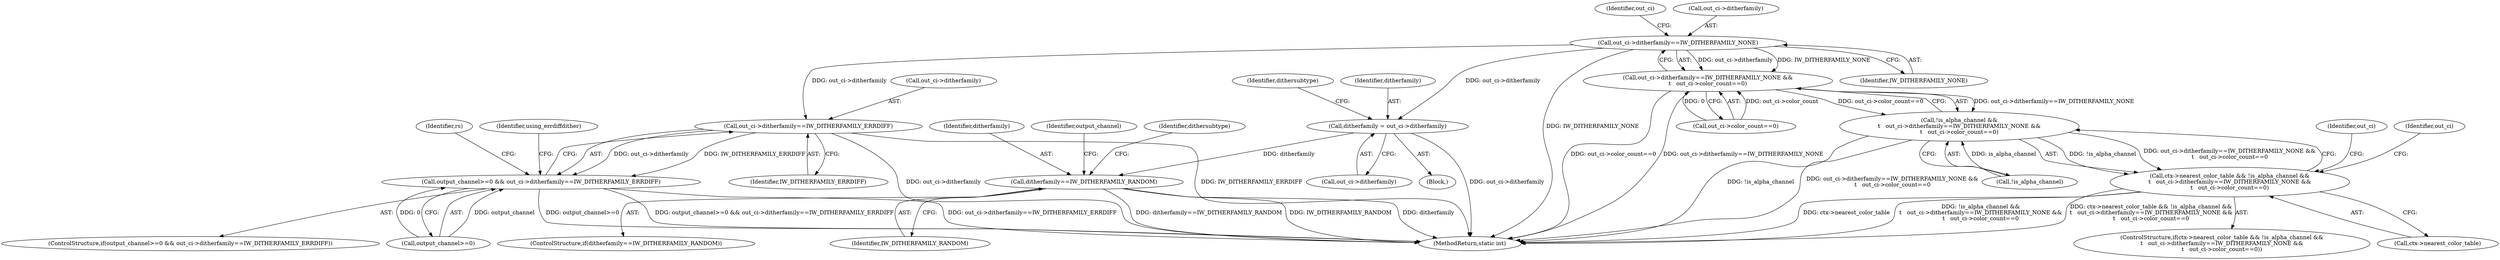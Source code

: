digraph "0_imageworsener_a4f247707f08e322f0b41e82c3e06e224240a654_0@pointer" {
"1000272" [label="(Call,out_ci->ditherfamily==IW_DITHERFAMILY_NONE)"];
"1000271" [label="(Call,out_ci->ditherfamily==IW_DITHERFAMILY_NONE &&\n\t   out_ci->color_count==0)"];
"1000268" [label="(Call,!is_alpha_channel &&\n\t   out_ci->ditherfamily==IW_DITHERFAMILY_NONE &&\n\t   out_ci->color_count==0)"];
"1000264" [label="(Call,ctx->nearest_color_table && !is_alpha_channel &&\n\t   out_ci->ditherfamily==IW_DITHERFAMILY_NONE &&\n\t   out_ci->color_count==0)"];
"1000295" [label="(Call,ditherfamily = out_ci->ditherfamily)"];
"1000306" [label="(Call,ditherfamily==IW_DITHERFAMILY_RANDOM)"];
"1000346" [label="(Call,out_ci->ditherfamily==IW_DITHERFAMILY_ERRDIFF)"];
"1000342" [label="(Call,output_channel>=0 && out_ci->ditherfamily==IW_DITHERFAMILY_ERRDIFF)"];
"1000285" [label="(Identifier,out_ci)"];
"1000292" [label="(Identifier,out_ci)"];
"1000279" [label="(Identifier,out_ci)"];
"1000307" [label="(Identifier,ditherfamily)"];
"1000273" [label="(Call,out_ci->ditherfamily)"];
"1000297" [label="(Call,out_ci->ditherfamily)"];
"1000301" [label="(Identifier,dithersubtype)"];
"1000277" [label="(Call,out_ci->color_count==0)"];
"1000295" [label="(Call,ditherfamily = out_ci->ditherfamily)"];
"1000305" [label="(ControlStructure,if(ditherfamily==IW_DITHERFAMILY_RANDOM))"];
"1000353" [label="(Identifier,using_errdiffdither)"];
"1000271" [label="(Call,out_ci->ditherfamily==IW_DITHERFAMILY_NONE &&\n\t   out_ci->color_count==0)"];
"1000308" [label="(Identifier,IW_DITHERFAMILY_RANDOM)"];
"1000346" [label="(Call,out_ci->ditherfamily==IW_DITHERFAMILY_ERRDIFF)"];
"1000264" [label="(Call,ctx->nearest_color_table && !is_alpha_channel &&\n\t   out_ci->ditherfamily==IW_DITHERFAMILY_NONE &&\n\t   out_ci->color_count==0)"];
"1000341" [label="(ControlStructure,if(output_channel>=0 && out_ci->ditherfamily==IW_DITHERFAMILY_ERRDIFF))"];
"1000344" [label="(Identifier,output_channel)"];
"1000265" [label="(Call,ctx->nearest_color_table)"];
"1000112" [label="(Block,)"];
"1000852" [label="(MethodReturn,static int)"];
"1000269" [label="(Call,!is_alpha_channel)"];
"1000347" [label="(Call,out_ci->ditherfamily)"];
"1000350" [label="(Identifier,IW_DITHERFAMILY_ERRDIFF)"];
"1000272" [label="(Call,out_ci->ditherfamily==IW_DITHERFAMILY_NONE)"];
"1000268" [label="(Call,!is_alpha_channel &&\n\t   out_ci->ditherfamily==IW_DITHERFAMILY_NONE &&\n\t   out_ci->color_count==0)"];
"1000263" [label="(ControlStructure,if(ctx->nearest_color_table && !is_alpha_channel &&\n\t   out_ci->ditherfamily==IW_DITHERFAMILY_NONE &&\n\t   out_ci->color_count==0))"];
"1000306" [label="(Call,ditherfamily==IW_DITHERFAMILY_RANDOM)"];
"1000343" [label="(Call,output_channel>=0)"];
"1000313" [label="(Identifier,dithersubtype)"];
"1000276" [label="(Identifier,IW_DITHERFAMILY_NONE)"];
"1000389" [label="(Identifier,rs)"];
"1000342" [label="(Call,output_channel>=0 && out_ci->ditherfamily==IW_DITHERFAMILY_ERRDIFF)"];
"1000296" [label="(Identifier,ditherfamily)"];
"1000272" -> "1000271"  [label="AST: "];
"1000272" -> "1000276"  [label="CFG: "];
"1000273" -> "1000272"  [label="AST: "];
"1000276" -> "1000272"  [label="AST: "];
"1000279" -> "1000272"  [label="CFG: "];
"1000271" -> "1000272"  [label="CFG: "];
"1000272" -> "1000852"  [label="DDG: IW_DITHERFAMILY_NONE"];
"1000272" -> "1000271"  [label="DDG: out_ci->ditherfamily"];
"1000272" -> "1000271"  [label="DDG: IW_DITHERFAMILY_NONE"];
"1000272" -> "1000295"  [label="DDG: out_ci->ditherfamily"];
"1000272" -> "1000346"  [label="DDG: out_ci->ditherfamily"];
"1000271" -> "1000268"  [label="AST: "];
"1000271" -> "1000277"  [label="CFG: "];
"1000277" -> "1000271"  [label="AST: "];
"1000268" -> "1000271"  [label="CFG: "];
"1000271" -> "1000852"  [label="DDG: out_ci->color_count==0"];
"1000271" -> "1000852"  [label="DDG: out_ci->ditherfamily==IW_DITHERFAMILY_NONE"];
"1000271" -> "1000268"  [label="DDG: out_ci->ditherfamily==IW_DITHERFAMILY_NONE"];
"1000271" -> "1000268"  [label="DDG: out_ci->color_count==0"];
"1000277" -> "1000271"  [label="DDG: out_ci->color_count"];
"1000277" -> "1000271"  [label="DDG: 0"];
"1000268" -> "1000264"  [label="AST: "];
"1000268" -> "1000269"  [label="CFG: "];
"1000269" -> "1000268"  [label="AST: "];
"1000264" -> "1000268"  [label="CFG: "];
"1000268" -> "1000852"  [label="DDG: !is_alpha_channel"];
"1000268" -> "1000852"  [label="DDG: out_ci->ditherfamily==IW_DITHERFAMILY_NONE &&\n\t   out_ci->color_count==0"];
"1000268" -> "1000264"  [label="DDG: !is_alpha_channel"];
"1000268" -> "1000264"  [label="DDG: out_ci->ditherfamily==IW_DITHERFAMILY_NONE &&\n\t   out_ci->color_count==0"];
"1000269" -> "1000268"  [label="DDG: is_alpha_channel"];
"1000264" -> "1000263"  [label="AST: "];
"1000264" -> "1000265"  [label="CFG: "];
"1000265" -> "1000264"  [label="AST: "];
"1000285" -> "1000264"  [label="CFG: "];
"1000292" -> "1000264"  [label="CFG: "];
"1000264" -> "1000852"  [label="DDG: ctx->nearest_color_table"];
"1000264" -> "1000852"  [label="DDG: !is_alpha_channel &&\n\t   out_ci->ditherfamily==IW_DITHERFAMILY_NONE &&\n\t   out_ci->color_count==0"];
"1000264" -> "1000852"  [label="DDG: ctx->nearest_color_table && !is_alpha_channel &&\n\t   out_ci->ditherfamily==IW_DITHERFAMILY_NONE &&\n\t   out_ci->color_count==0"];
"1000295" -> "1000112"  [label="AST: "];
"1000295" -> "1000297"  [label="CFG: "];
"1000296" -> "1000295"  [label="AST: "];
"1000297" -> "1000295"  [label="AST: "];
"1000301" -> "1000295"  [label="CFG: "];
"1000295" -> "1000852"  [label="DDG: out_ci->ditherfamily"];
"1000295" -> "1000306"  [label="DDG: ditherfamily"];
"1000306" -> "1000305"  [label="AST: "];
"1000306" -> "1000308"  [label="CFG: "];
"1000307" -> "1000306"  [label="AST: "];
"1000308" -> "1000306"  [label="AST: "];
"1000313" -> "1000306"  [label="CFG: "];
"1000344" -> "1000306"  [label="CFG: "];
"1000306" -> "1000852"  [label="DDG: ditherfamily"];
"1000306" -> "1000852"  [label="DDG: ditherfamily==IW_DITHERFAMILY_RANDOM"];
"1000306" -> "1000852"  [label="DDG: IW_DITHERFAMILY_RANDOM"];
"1000346" -> "1000342"  [label="AST: "];
"1000346" -> "1000350"  [label="CFG: "];
"1000347" -> "1000346"  [label="AST: "];
"1000350" -> "1000346"  [label="AST: "];
"1000342" -> "1000346"  [label="CFG: "];
"1000346" -> "1000852"  [label="DDG: out_ci->ditherfamily"];
"1000346" -> "1000852"  [label="DDG: IW_DITHERFAMILY_ERRDIFF"];
"1000346" -> "1000342"  [label="DDG: out_ci->ditherfamily"];
"1000346" -> "1000342"  [label="DDG: IW_DITHERFAMILY_ERRDIFF"];
"1000342" -> "1000341"  [label="AST: "];
"1000342" -> "1000343"  [label="CFG: "];
"1000343" -> "1000342"  [label="AST: "];
"1000353" -> "1000342"  [label="CFG: "];
"1000389" -> "1000342"  [label="CFG: "];
"1000342" -> "1000852"  [label="DDG: output_channel>=0"];
"1000342" -> "1000852"  [label="DDG: output_channel>=0 && out_ci->ditherfamily==IW_DITHERFAMILY_ERRDIFF"];
"1000342" -> "1000852"  [label="DDG: out_ci->ditherfamily==IW_DITHERFAMILY_ERRDIFF"];
"1000343" -> "1000342"  [label="DDG: output_channel"];
"1000343" -> "1000342"  [label="DDG: 0"];
}
